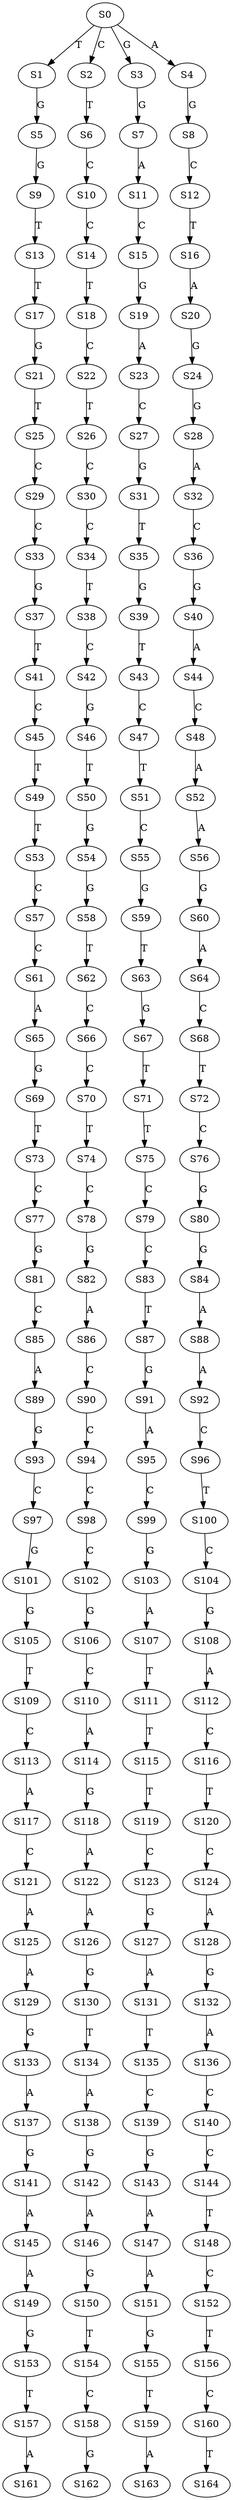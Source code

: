 strict digraph  {
	S0 -> S1 [ label = T ];
	S0 -> S2 [ label = C ];
	S0 -> S3 [ label = G ];
	S0 -> S4 [ label = A ];
	S1 -> S5 [ label = G ];
	S2 -> S6 [ label = T ];
	S3 -> S7 [ label = G ];
	S4 -> S8 [ label = G ];
	S5 -> S9 [ label = G ];
	S6 -> S10 [ label = C ];
	S7 -> S11 [ label = A ];
	S8 -> S12 [ label = C ];
	S9 -> S13 [ label = T ];
	S10 -> S14 [ label = C ];
	S11 -> S15 [ label = C ];
	S12 -> S16 [ label = T ];
	S13 -> S17 [ label = T ];
	S14 -> S18 [ label = T ];
	S15 -> S19 [ label = G ];
	S16 -> S20 [ label = A ];
	S17 -> S21 [ label = G ];
	S18 -> S22 [ label = C ];
	S19 -> S23 [ label = A ];
	S20 -> S24 [ label = G ];
	S21 -> S25 [ label = T ];
	S22 -> S26 [ label = T ];
	S23 -> S27 [ label = C ];
	S24 -> S28 [ label = G ];
	S25 -> S29 [ label = C ];
	S26 -> S30 [ label = C ];
	S27 -> S31 [ label = G ];
	S28 -> S32 [ label = A ];
	S29 -> S33 [ label = C ];
	S30 -> S34 [ label = C ];
	S31 -> S35 [ label = T ];
	S32 -> S36 [ label = C ];
	S33 -> S37 [ label = G ];
	S34 -> S38 [ label = T ];
	S35 -> S39 [ label = G ];
	S36 -> S40 [ label = G ];
	S37 -> S41 [ label = T ];
	S38 -> S42 [ label = C ];
	S39 -> S43 [ label = T ];
	S40 -> S44 [ label = A ];
	S41 -> S45 [ label = C ];
	S42 -> S46 [ label = G ];
	S43 -> S47 [ label = C ];
	S44 -> S48 [ label = C ];
	S45 -> S49 [ label = T ];
	S46 -> S50 [ label = T ];
	S47 -> S51 [ label = T ];
	S48 -> S52 [ label = A ];
	S49 -> S53 [ label = T ];
	S50 -> S54 [ label = G ];
	S51 -> S55 [ label = C ];
	S52 -> S56 [ label = A ];
	S53 -> S57 [ label = C ];
	S54 -> S58 [ label = G ];
	S55 -> S59 [ label = G ];
	S56 -> S60 [ label = G ];
	S57 -> S61 [ label = C ];
	S58 -> S62 [ label = T ];
	S59 -> S63 [ label = T ];
	S60 -> S64 [ label = A ];
	S61 -> S65 [ label = A ];
	S62 -> S66 [ label = C ];
	S63 -> S67 [ label = G ];
	S64 -> S68 [ label = C ];
	S65 -> S69 [ label = G ];
	S66 -> S70 [ label = C ];
	S67 -> S71 [ label = T ];
	S68 -> S72 [ label = T ];
	S69 -> S73 [ label = T ];
	S70 -> S74 [ label = T ];
	S71 -> S75 [ label = T ];
	S72 -> S76 [ label = C ];
	S73 -> S77 [ label = C ];
	S74 -> S78 [ label = C ];
	S75 -> S79 [ label = C ];
	S76 -> S80 [ label = G ];
	S77 -> S81 [ label = G ];
	S78 -> S82 [ label = G ];
	S79 -> S83 [ label = C ];
	S80 -> S84 [ label = G ];
	S81 -> S85 [ label = C ];
	S82 -> S86 [ label = A ];
	S83 -> S87 [ label = T ];
	S84 -> S88 [ label = A ];
	S85 -> S89 [ label = A ];
	S86 -> S90 [ label = C ];
	S87 -> S91 [ label = G ];
	S88 -> S92 [ label = A ];
	S89 -> S93 [ label = G ];
	S90 -> S94 [ label = C ];
	S91 -> S95 [ label = A ];
	S92 -> S96 [ label = C ];
	S93 -> S97 [ label = C ];
	S94 -> S98 [ label = C ];
	S95 -> S99 [ label = C ];
	S96 -> S100 [ label = T ];
	S97 -> S101 [ label = G ];
	S98 -> S102 [ label = C ];
	S99 -> S103 [ label = G ];
	S100 -> S104 [ label = C ];
	S101 -> S105 [ label = G ];
	S102 -> S106 [ label = G ];
	S103 -> S107 [ label = A ];
	S104 -> S108 [ label = G ];
	S105 -> S109 [ label = T ];
	S106 -> S110 [ label = C ];
	S107 -> S111 [ label = T ];
	S108 -> S112 [ label = A ];
	S109 -> S113 [ label = C ];
	S110 -> S114 [ label = A ];
	S111 -> S115 [ label = T ];
	S112 -> S116 [ label = C ];
	S113 -> S117 [ label = A ];
	S114 -> S118 [ label = G ];
	S115 -> S119 [ label = T ];
	S116 -> S120 [ label = T ];
	S117 -> S121 [ label = C ];
	S118 -> S122 [ label = A ];
	S119 -> S123 [ label = C ];
	S120 -> S124 [ label = C ];
	S121 -> S125 [ label = A ];
	S122 -> S126 [ label = A ];
	S123 -> S127 [ label = G ];
	S124 -> S128 [ label = A ];
	S125 -> S129 [ label = A ];
	S126 -> S130 [ label = G ];
	S127 -> S131 [ label = A ];
	S128 -> S132 [ label = G ];
	S129 -> S133 [ label = G ];
	S130 -> S134 [ label = T ];
	S131 -> S135 [ label = T ];
	S132 -> S136 [ label = A ];
	S133 -> S137 [ label = A ];
	S134 -> S138 [ label = A ];
	S135 -> S139 [ label = C ];
	S136 -> S140 [ label = C ];
	S137 -> S141 [ label = G ];
	S138 -> S142 [ label = G ];
	S139 -> S143 [ label = G ];
	S140 -> S144 [ label = C ];
	S141 -> S145 [ label = A ];
	S142 -> S146 [ label = A ];
	S143 -> S147 [ label = A ];
	S144 -> S148 [ label = T ];
	S145 -> S149 [ label = A ];
	S146 -> S150 [ label = G ];
	S147 -> S151 [ label = A ];
	S148 -> S152 [ label = C ];
	S149 -> S153 [ label = G ];
	S150 -> S154 [ label = T ];
	S151 -> S155 [ label = G ];
	S152 -> S156 [ label = T ];
	S153 -> S157 [ label = T ];
	S154 -> S158 [ label = C ];
	S155 -> S159 [ label = T ];
	S156 -> S160 [ label = C ];
	S157 -> S161 [ label = A ];
	S158 -> S162 [ label = G ];
	S159 -> S163 [ label = A ];
	S160 -> S164 [ label = T ];
}
